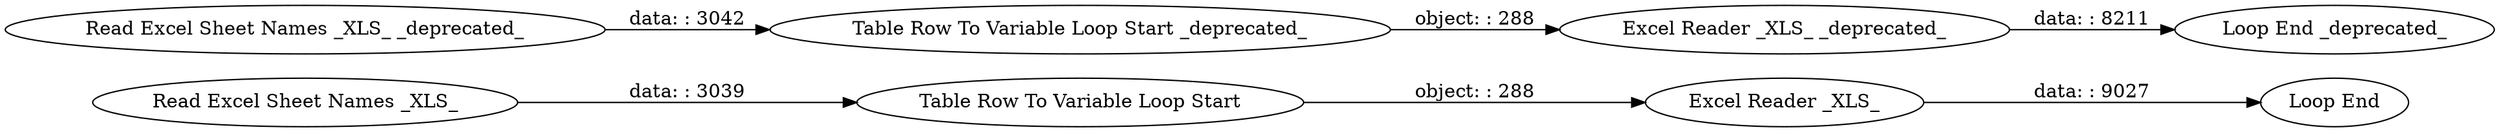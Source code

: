 digraph {
	"6697522309912008960_9" [label="Excel Reader _XLS_"]
	"6697522309912008960_7" [label="Read Excel Sheet Names _XLS_"]
	"6697522309912008960_11" [label="Table Row To Variable Loop Start _deprecated_"]
	"6697522309912008960_2" [label="Loop End"]
	"6697522309912008960_13" [label="Loop End _deprecated_"]
	"6697522309912008960_10" [label="Read Excel Sheet Names _XLS_ _deprecated_"]
	"6697522309912008960_6" [label="Table Row To Variable Loop Start"]
	"6697522309912008960_12" [label="Excel Reader _XLS_ _deprecated_"]
	"6697522309912008960_9" -> "6697522309912008960_2" [label="data: : 9027"]
	"6697522309912008960_10" -> "6697522309912008960_11" [label="data: : 3042"]
	"6697522309912008960_11" -> "6697522309912008960_12" [label="object: : 288"]
	"6697522309912008960_6" -> "6697522309912008960_9" [label="object: : 288"]
	"6697522309912008960_12" -> "6697522309912008960_13" [label="data: : 8211"]
	"6697522309912008960_7" -> "6697522309912008960_6" [label="data: : 3039"]
	rankdir=LR
}
